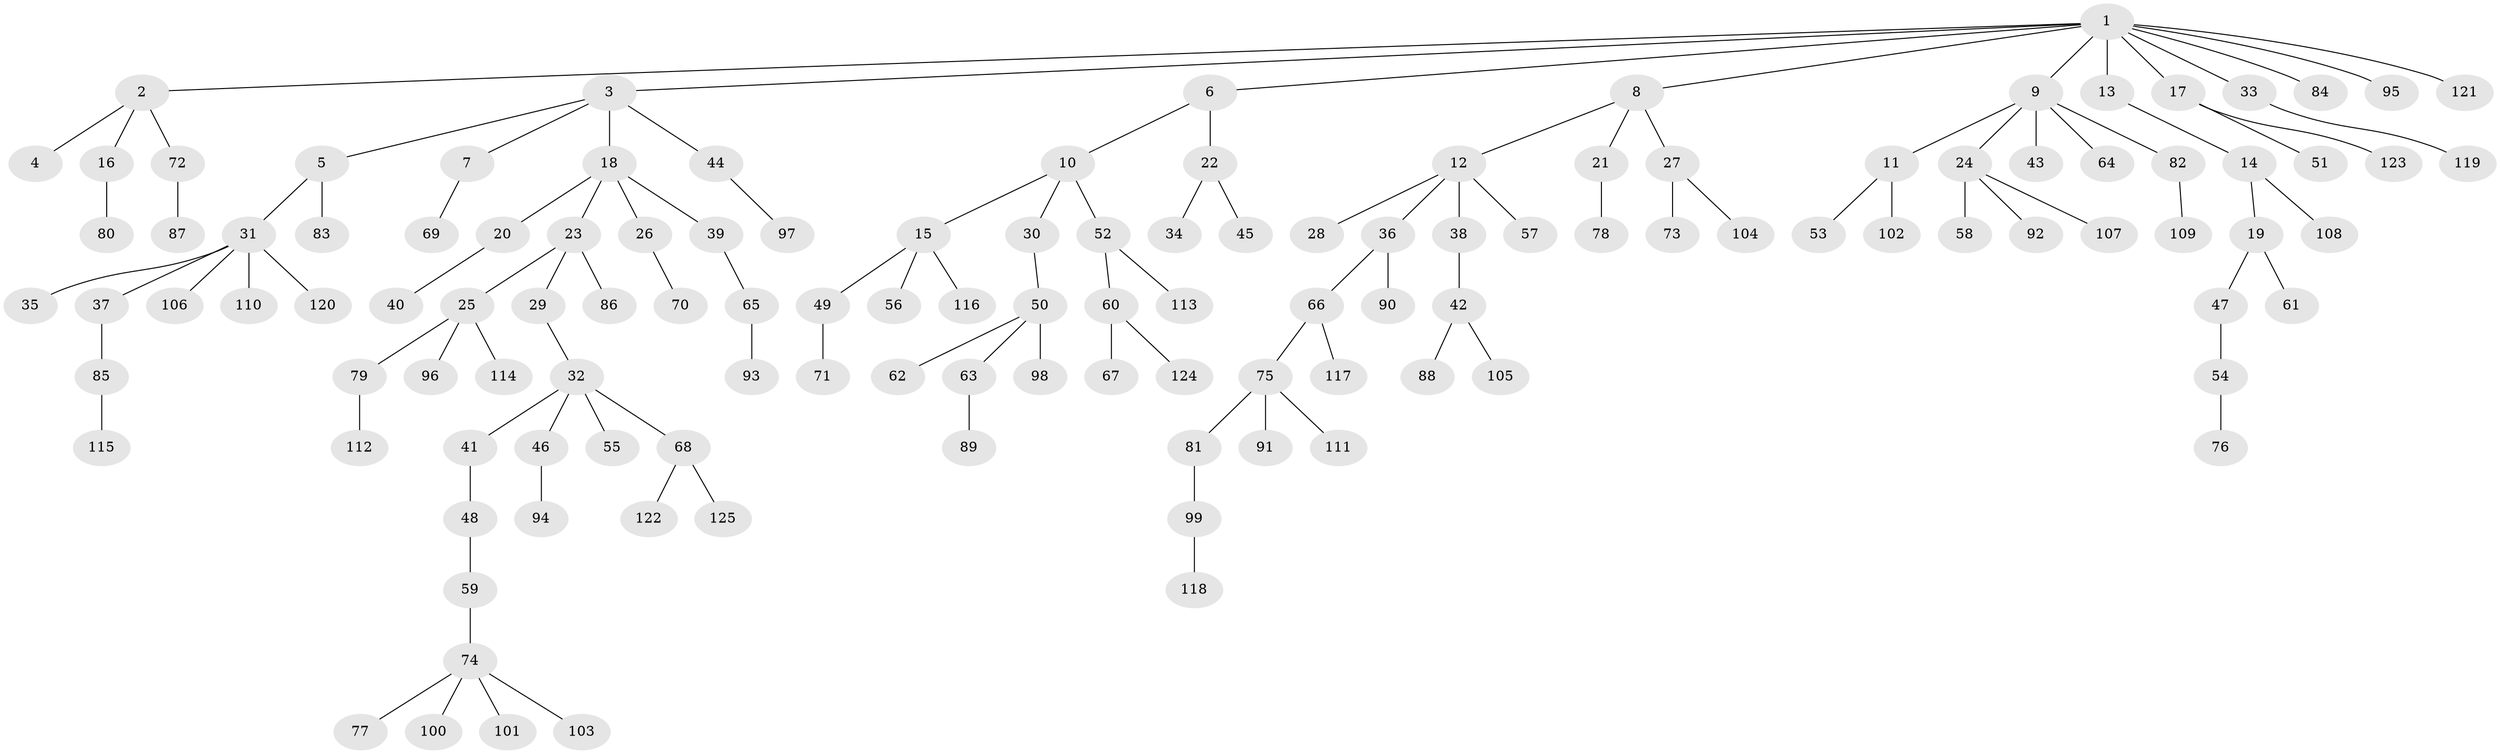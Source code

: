 // Generated by graph-tools (version 1.1) at 2025/02/03/09/25 03:02:16]
// undirected, 125 vertices, 124 edges
graph export_dot {
graph [start="1"]
  node [color=gray90,style=filled];
  1;
  2;
  3;
  4;
  5;
  6;
  7;
  8;
  9;
  10;
  11;
  12;
  13;
  14;
  15;
  16;
  17;
  18;
  19;
  20;
  21;
  22;
  23;
  24;
  25;
  26;
  27;
  28;
  29;
  30;
  31;
  32;
  33;
  34;
  35;
  36;
  37;
  38;
  39;
  40;
  41;
  42;
  43;
  44;
  45;
  46;
  47;
  48;
  49;
  50;
  51;
  52;
  53;
  54;
  55;
  56;
  57;
  58;
  59;
  60;
  61;
  62;
  63;
  64;
  65;
  66;
  67;
  68;
  69;
  70;
  71;
  72;
  73;
  74;
  75;
  76;
  77;
  78;
  79;
  80;
  81;
  82;
  83;
  84;
  85;
  86;
  87;
  88;
  89;
  90;
  91;
  92;
  93;
  94;
  95;
  96;
  97;
  98;
  99;
  100;
  101;
  102;
  103;
  104;
  105;
  106;
  107;
  108;
  109;
  110;
  111;
  112;
  113;
  114;
  115;
  116;
  117;
  118;
  119;
  120;
  121;
  122;
  123;
  124;
  125;
  1 -- 2;
  1 -- 3;
  1 -- 6;
  1 -- 8;
  1 -- 9;
  1 -- 13;
  1 -- 17;
  1 -- 33;
  1 -- 84;
  1 -- 95;
  1 -- 121;
  2 -- 4;
  2 -- 16;
  2 -- 72;
  3 -- 5;
  3 -- 7;
  3 -- 18;
  3 -- 44;
  5 -- 31;
  5 -- 83;
  6 -- 10;
  6 -- 22;
  7 -- 69;
  8 -- 12;
  8 -- 21;
  8 -- 27;
  9 -- 11;
  9 -- 24;
  9 -- 43;
  9 -- 64;
  9 -- 82;
  10 -- 15;
  10 -- 30;
  10 -- 52;
  11 -- 53;
  11 -- 102;
  12 -- 28;
  12 -- 36;
  12 -- 38;
  12 -- 57;
  13 -- 14;
  14 -- 19;
  14 -- 108;
  15 -- 49;
  15 -- 56;
  15 -- 116;
  16 -- 80;
  17 -- 51;
  17 -- 123;
  18 -- 20;
  18 -- 23;
  18 -- 26;
  18 -- 39;
  19 -- 47;
  19 -- 61;
  20 -- 40;
  21 -- 78;
  22 -- 34;
  22 -- 45;
  23 -- 25;
  23 -- 29;
  23 -- 86;
  24 -- 58;
  24 -- 92;
  24 -- 107;
  25 -- 79;
  25 -- 96;
  25 -- 114;
  26 -- 70;
  27 -- 73;
  27 -- 104;
  29 -- 32;
  30 -- 50;
  31 -- 35;
  31 -- 37;
  31 -- 106;
  31 -- 110;
  31 -- 120;
  32 -- 41;
  32 -- 46;
  32 -- 55;
  32 -- 68;
  33 -- 119;
  36 -- 66;
  36 -- 90;
  37 -- 85;
  38 -- 42;
  39 -- 65;
  41 -- 48;
  42 -- 88;
  42 -- 105;
  44 -- 97;
  46 -- 94;
  47 -- 54;
  48 -- 59;
  49 -- 71;
  50 -- 62;
  50 -- 63;
  50 -- 98;
  52 -- 60;
  52 -- 113;
  54 -- 76;
  59 -- 74;
  60 -- 67;
  60 -- 124;
  63 -- 89;
  65 -- 93;
  66 -- 75;
  66 -- 117;
  68 -- 122;
  68 -- 125;
  72 -- 87;
  74 -- 77;
  74 -- 100;
  74 -- 101;
  74 -- 103;
  75 -- 81;
  75 -- 91;
  75 -- 111;
  79 -- 112;
  81 -- 99;
  82 -- 109;
  85 -- 115;
  99 -- 118;
}

